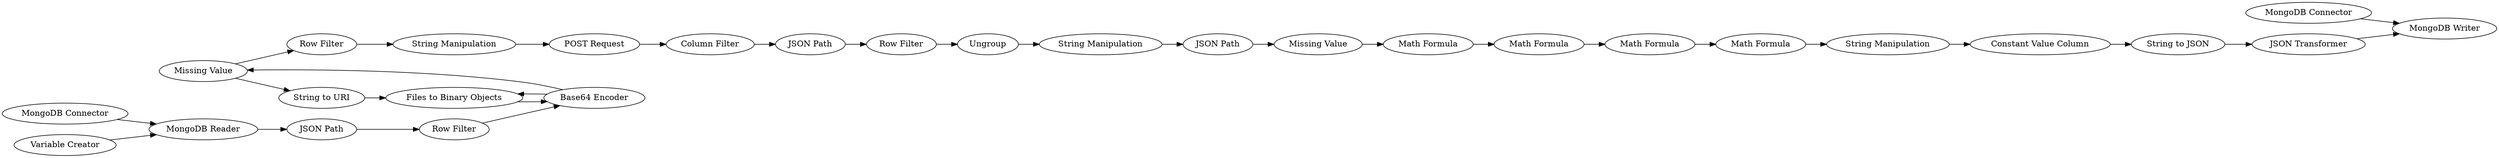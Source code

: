 digraph {
	9 [label="POST Request"]
	48 [label="String Manipulation"]
	402 [label="Row Filter"]
	407 [label="MongoDB Connector"]
	408 [label="MongoDB Writer"]
	358 [label="MongoDB Connector"]
	359 [label="MongoDB Reader"]
	360 [label="Variable Creator"]
	401 [label="JSON Path"]
	428 [label="Row Filter"]
	429 [label="Missing Value"]
	430 [label="Duplicate Row Filter"]
	429 [label="Base64 Encoder"]
	430 [label="Files to Binary Objects"]
	431 [label="String to URI"]
	432 [label="Missing Value"]
	207 [label="JSON Path"]
	209 [label=Ungroup]
	210 [label="JSON Path"]
	403 [label="Math Formula"]
	404 [label="Math Formula"]
	405 [label="Math Formula"]
	406 [label="Math Formula"]
	410 [label="String Manipulation"]
	411 [label="String to JSON"]
	412 [label="Constant Value Column"]
	413 [label="JSON Transformer"]
	414 [label="String Manipulation"]
	415 [label="Column Filter"]
	416 [label="Row Filter"]
	417 [label="Missing Value"]
	358 -> 359
	359 -> 401
	360 -> 359
	401 -> 428
	428 -> 429
	429 -> 430
	429 -> 432
	430 -> 429
	431 -> 430
	207 -> 416
	209 -> 410
	210 -> 417
	403 -> 404
	404 -> 405
	405 -> 406
	406 -> 414
	410 -> 210
	411 -> 413
	412 -> 411
	414 -> 412
	415 -> 207
	416 -> 209
	417 -> 403
	9 -> 415
	48 -> 9
	402 -> 48
	407 -> 408
	432 -> 431
	432 -> 402
	413 -> 408
	rankdir=LR
}
